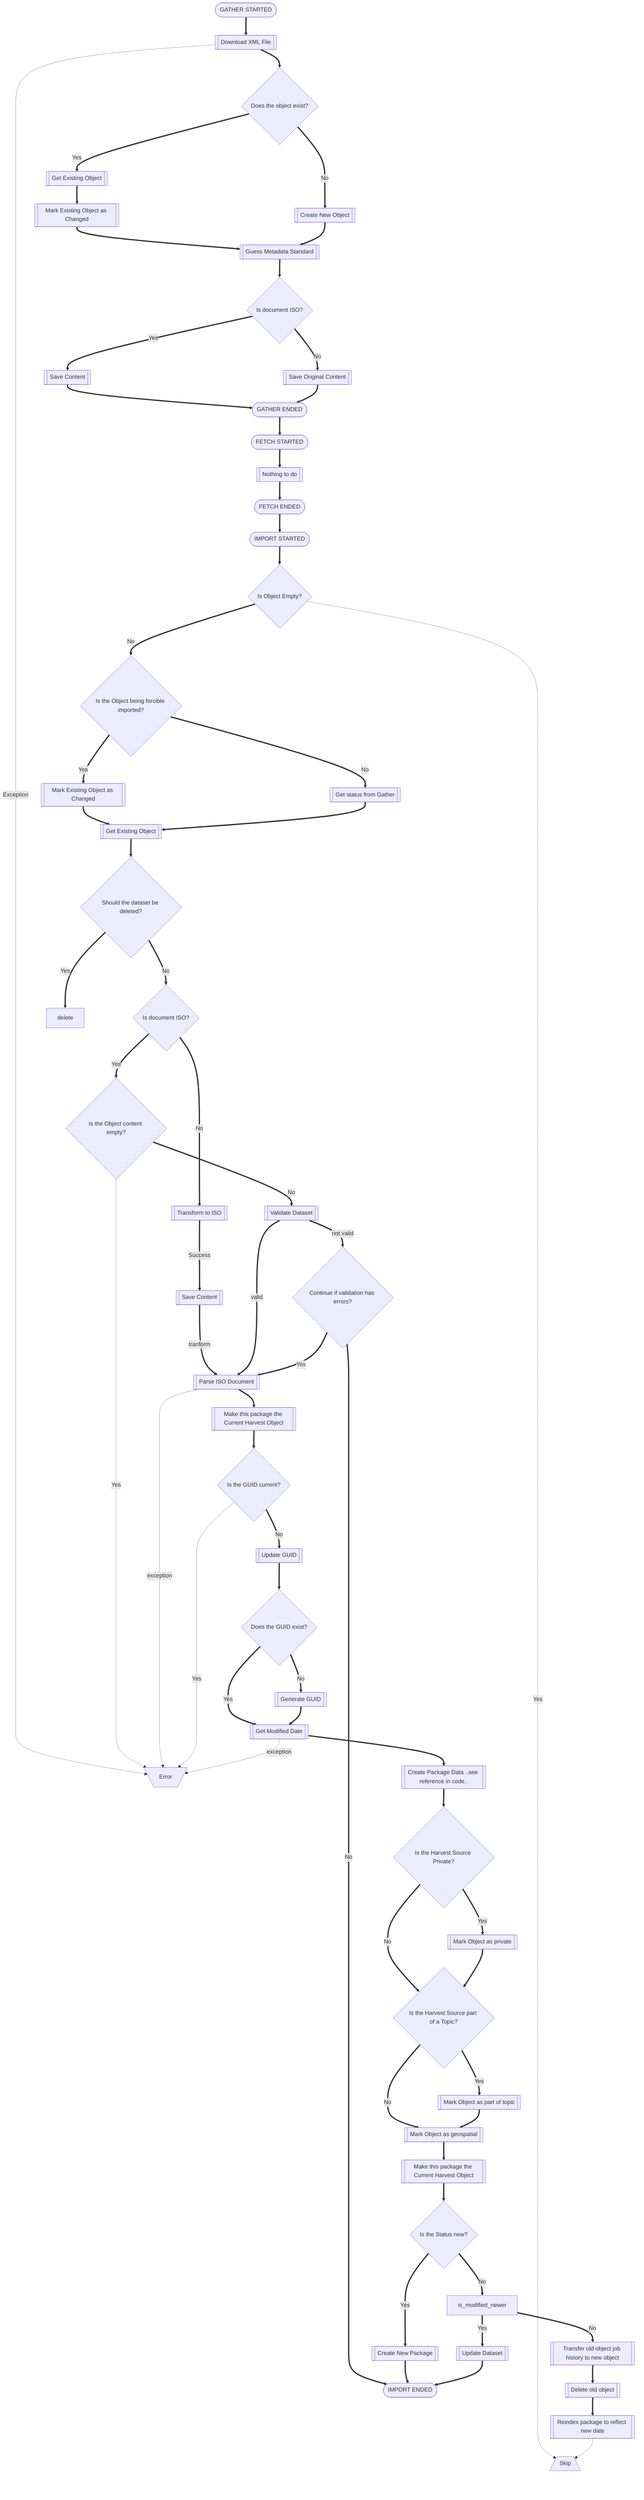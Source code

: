 flowchart TD

  %% Old Logic
  gs([GATHER STARTED])
  ge([GATHER ENDED])
  fs([FETCH STARTED])
  fe([FETCH ENDED])
  is([IMPORT STARTED])
  ie([IMPORT ENDED])

  %% Data
  error[\Error/]
  skip[/Skip\]

  %% Functons
  _get_content_as_unicode[[Download XML File]]
  get_existing_object[[Get Existing Object]]
  get_existing_object_2[[Get Existing Object]]
  create_object[[Create New Object]]
  change_object[[Mark Existing Object as Changed]]
  change_object_2[[Mark Existing Object as Changed]]
  guess_standard[[Guess Metadata Standard]]
  save_content[[Save Content]]
  save_content_2[[Save Content]]
  save_original_document[[Save Original Content]]
  update[[Update Dataset]]
  do_nothing[[Nothing to do]]
  create[[Create New Package]]
  update_object_reference[[Make this package the Current Harvest Object]]
  update_object_reference_2[[Make this package the Current Harvest Object]]
  transform_to_iso[[Transform to ISO]]
  _validate_document[[Validate Dataset]]
  parse_iso[[Parse ISO Document]]
  update_guid[[Update GUID]]
  generate_guid[[Generate GUID]]
  check_status_from_gather[[Get status from Gather]]
  get_modified_date[[Get Modified Date]]
  mark_object_private[[Mark Object as private]]
  mark_object_part_of_topic[[Mark Object as part of topic]]
  mark_as_geospatial[[Mark Object as geospatial]]
  transfer_job_history[[Transfer old object job history to new object]]
  delete_old_object[[Delete old object]]
  reindex_package[[Reindex package to reflect new date]]
  %% Spatial Package Create: https://github.com/ckan/ckanext-spatial/blob/e59a295431247fcd605fe55bb4fd9a2ecfc28d2b/ckanext/spatial/harvesters/base.py#L233-L492
  spatial_package_create[[Create Package Data ..see reference in code..]]


  %% Conditional Checks
  is_existing_object{Does the object exist?}
  is_iso{Is document ISO?}
  is_iso_2{Is document ISO?}
  is_object_empty{Is Object Empty?}
  is_force_import{Is the Object being forcible imported?}
  is_object_content_empty{Is the Object content empty?}
  continue_on_validation_errors{Continue if validation has errors?}
  is_guid_current{Is the GUID current?}
  is_guid_present{Does the GUID exist?}
  is_delete{Should the dataset be deleted?}
  is_source_private{Is the Harvest Source Private?}
  is_source_part_of_topic{Is the Harvest Source part of a Topic?}
  is_status_new{Is the Status new?}

  %% Algorithm
  gs ==> _get_content_as_unicode
  _get_content_as_unicode-. Exception .-> error
  _get_content_as_unicode ==> is_existing_object
  is_existing_object == Yes ==> get_existing_object
  is_existing_object == No ==> create_object
  get_existing_object ==> change_object
  change_object ==> guess_standard
  create_object ==> guess_standard
  guess_standard ==> is_iso
  is_iso == Yes ==> save_content
  is_iso == No ==> save_original_document
  save_content ==> ge
  save_original_document ==> ge
  ge ==> fs
  fs ==> do_nothing
  do_nothing ==> fe
  fe ==> is
  is ==> is_object_empty
  is_object_empty-. Yes .-> skip
  is_object_empty == No ==> is_force_import
  is_force_import == Yes ==> change_object_2
  is_force_import == No ==> check_status_from_gather
  change_object_2 ==> get_existing_object_2
  check_status_from_gather ==> get_existing_object_2
  get_existing_object_2 ==> is_delete
  is_delete == Yes ==> delete
  is_delete == No ==> is_iso_2
  is_iso_2 == No ==> transform_to_iso
  transform_to_iso == Success ==> save_content_2
  save_content_2 == tranform ==> parse_iso
  is_iso_2 == Yes ==> is_object_content_empty
  is_object_content_empty-. Yes .-> error
  is_object_content_empty == No ==> _validate_document
  _validate_document == valid ==> parse_iso
  _validate_document == not valid ==> continue_on_validation_errors
  continue_on_validation_errors == Yes ==> parse_iso
  continue_on_validation_errors == No ==> ie
  parse_iso-. exception .-> error
  parse_iso ==> update_object_reference
  update_object_reference ==> is_guid_current
  is_guid_current-. Yes .-> error
  is_guid_current == No ==> update_guid
  update_guid ==> is_guid_present
  is_guid_present == No ==> generate_guid
  is_guid_present == Yes ==> get_modified_date
  generate_guid ==> get_modified_date
  get_modified_date-. exception .-> error
  get_modified_date ==> spatial_package_create
  spatial_package_create ==> is_source_private
  is_source_private == Yes ==> mark_object_private
  %% BUG: if source marked as private --> harvest --> changed to public --> harvest --> datasets remain private
  is_source_private == No ==> is_source_part_of_topic
  mark_object_private ==> is_source_part_of_topic
  is_source_part_of_topic == Yes ==> mark_object_part_of_topic
  is_source_part_of_topic == No ==> mark_as_geospatial
  mark_object_part_of_topic ==> mark_as_geospatial
  mark_as_geospatial ==> update_object_reference_2
  update_object_reference_2 ==> is_status_new
  is_status_new == Yes ==> create
  is_status_new == No ==> is_modified_newer
  is_modified_newer == No ==> transfer_job_history
  transfer_job_history ==> delete_old_object
  delete_old_object ==> reindex_package
  reindex_package -.-> skip
  is_modified_newer == Yes ==> update
  create ==> ie
  update ==> ie